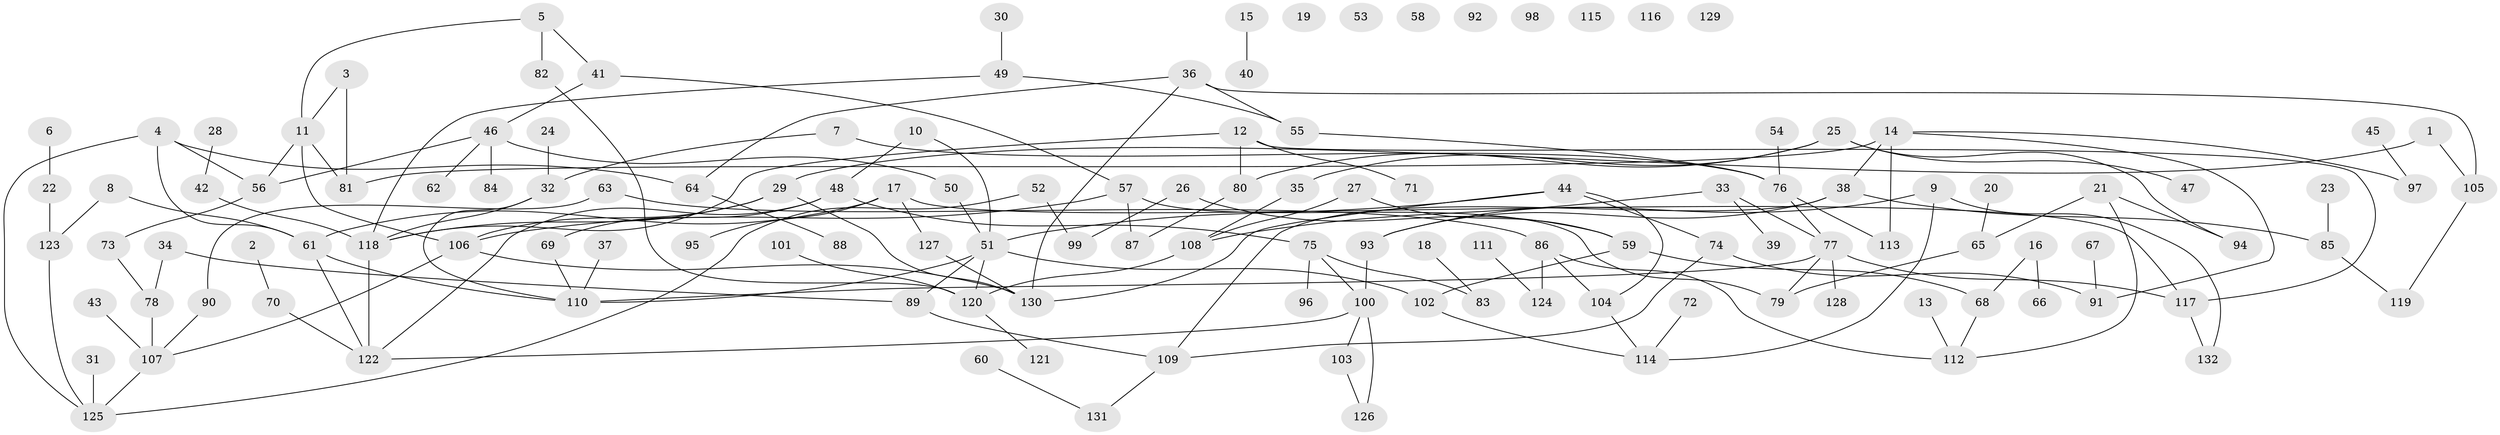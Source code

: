 // coarse degree distribution, {11: 0.037037037037037035, 1: 0.3148148148148148, 4: 0.1111111111111111, 12: 0.018518518518518517, 3: 0.07407407407407407, 5: 0.07407407407407407, 8: 0.05555555555555555, 0: 0.16666666666666666, 2: 0.09259259259259259, 9: 0.037037037037037035, 7: 0.018518518518518517}
// Generated by graph-tools (version 1.1) at 2025/16/03/04/25 18:16:29]
// undirected, 132 vertices, 166 edges
graph export_dot {
graph [start="1"]
  node [color=gray90,style=filled];
  1;
  2;
  3;
  4;
  5;
  6;
  7;
  8;
  9;
  10;
  11;
  12;
  13;
  14;
  15;
  16;
  17;
  18;
  19;
  20;
  21;
  22;
  23;
  24;
  25;
  26;
  27;
  28;
  29;
  30;
  31;
  32;
  33;
  34;
  35;
  36;
  37;
  38;
  39;
  40;
  41;
  42;
  43;
  44;
  45;
  46;
  47;
  48;
  49;
  50;
  51;
  52;
  53;
  54;
  55;
  56;
  57;
  58;
  59;
  60;
  61;
  62;
  63;
  64;
  65;
  66;
  67;
  68;
  69;
  70;
  71;
  72;
  73;
  74;
  75;
  76;
  77;
  78;
  79;
  80;
  81;
  82;
  83;
  84;
  85;
  86;
  87;
  88;
  89;
  90;
  91;
  92;
  93;
  94;
  95;
  96;
  97;
  98;
  99;
  100;
  101;
  102;
  103;
  104;
  105;
  106;
  107;
  108;
  109;
  110;
  111;
  112;
  113;
  114;
  115;
  116;
  117;
  118;
  119;
  120;
  121;
  122;
  123;
  124;
  125;
  126;
  127;
  128;
  129;
  130;
  131;
  132;
  1 -- 29;
  1 -- 105;
  2 -- 70;
  3 -- 11;
  3 -- 81;
  4 -- 56;
  4 -- 61;
  4 -- 64;
  4 -- 125;
  5 -- 11;
  5 -- 41;
  5 -- 82;
  6 -- 22;
  7 -- 32;
  7 -- 76;
  8 -- 61;
  8 -- 123;
  9 -- 93;
  9 -- 114;
  9 -- 132;
  10 -- 48;
  10 -- 51;
  11 -- 56;
  11 -- 81;
  11 -- 106;
  12 -- 71;
  12 -- 80;
  12 -- 117;
  12 -- 118;
  13 -- 112;
  14 -- 38;
  14 -- 81;
  14 -- 91;
  14 -- 97;
  14 -- 113;
  15 -- 40;
  16 -- 66;
  16 -- 68;
  17 -- 61;
  17 -- 95;
  17 -- 117;
  17 -- 127;
  18 -- 83;
  20 -- 65;
  21 -- 65;
  21 -- 94;
  21 -- 112;
  22 -- 123;
  23 -- 85;
  24 -- 32;
  25 -- 35;
  25 -- 47;
  25 -- 80;
  25 -- 94;
  26 -- 59;
  26 -- 99;
  27 -- 59;
  27 -- 108;
  28 -- 42;
  29 -- 106;
  29 -- 118;
  29 -- 130;
  30 -- 49;
  31 -- 125;
  32 -- 110;
  32 -- 118;
  33 -- 39;
  33 -- 77;
  33 -- 108;
  34 -- 78;
  34 -- 89;
  35 -- 108;
  36 -- 55;
  36 -- 64;
  36 -- 105;
  36 -- 130;
  37 -- 110;
  38 -- 85;
  38 -- 93;
  38 -- 109;
  41 -- 46;
  41 -- 57;
  42 -- 118;
  43 -- 107;
  44 -- 51;
  44 -- 74;
  44 -- 104;
  44 -- 130;
  45 -- 97;
  46 -- 50;
  46 -- 56;
  46 -- 62;
  46 -- 84;
  48 -- 69;
  48 -- 75;
  48 -- 122;
  49 -- 55;
  49 -- 118;
  50 -- 51;
  51 -- 89;
  51 -- 102;
  51 -- 110;
  51 -- 120;
  52 -- 99;
  52 -- 125;
  54 -- 76;
  55 -- 76;
  56 -- 73;
  57 -- 79;
  57 -- 87;
  57 -- 106;
  59 -- 68;
  59 -- 102;
  60 -- 131;
  61 -- 110;
  61 -- 122;
  63 -- 86;
  63 -- 90;
  64 -- 88;
  65 -- 79;
  67 -- 91;
  68 -- 112;
  69 -- 110;
  70 -- 122;
  72 -- 114;
  73 -- 78;
  74 -- 91;
  74 -- 109;
  75 -- 83;
  75 -- 96;
  75 -- 100;
  76 -- 77;
  76 -- 113;
  77 -- 79;
  77 -- 110;
  77 -- 117;
  77 -- 128;
  78 -- 107;
  80 -- 87;
  82 -- 120;
  85 -- 119;
  86 -- 104;
  86 -- 112;
  86 -- 124;
  89 -- 109;
  90 -- 107;
  93 -- 100;
  100 -- 103;
  100 -- 122;
  100 -- 126;
  101 -- 120;
  102 -- 114;
  103 -- 126;
  104 -- 114;
  105 -- 119;
  106 -- 107;
  106 -- 130;
  107 -- 125;
  108 -- 120;
  109 -- 131;
  111 -- 124;
  117 -- 132;
  118 -- 122;
  120 -- 121;
  123 -- 125;
  127 -- 130;
}
